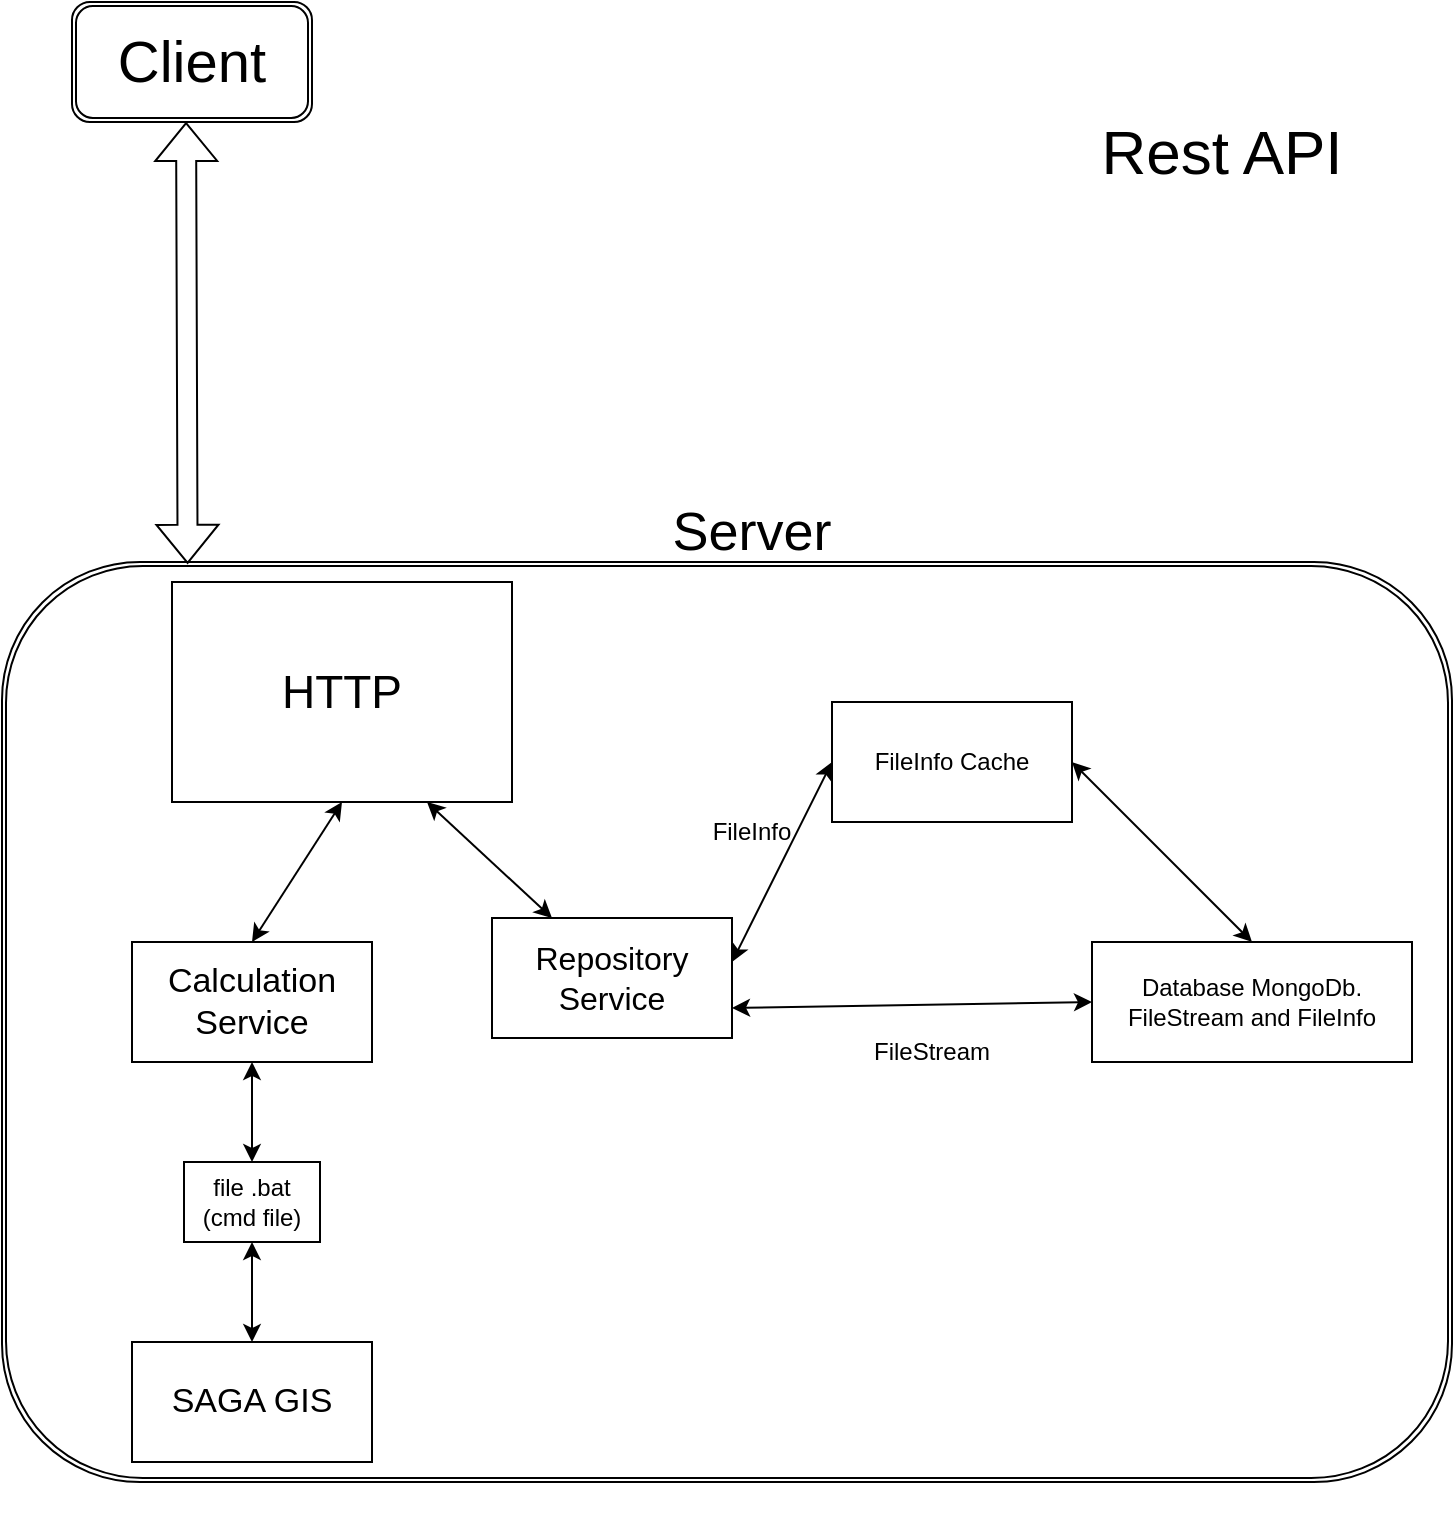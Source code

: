 <mxfile version="22.1.5" type="device">
  <diagram id="RSTl0ZOIpTDLpABqFShS" name="Страница — 1">
    <mxGraphModel dx="1434" dy="758" grid="1" gridSize="10" guides="1" tooltips="1" connect="1" arrows="1" fold="1" page="1" pageScale="1" pageWidth="827" pageHeight="1169" math="0" shadow="0">
      <root>
        <mxCell id="0" />
        <mxCell id="1" parent="0" />
        <mxCell id="gntEuh4Ts5PHArGjGe8d-1" value="&lt;font style=&quot;font-size: 31px;&quot;&gt;Rest API&lt;/font&gt;" style="text;html=1;strokeColor=none;fillColor=none;align=center;verticalAlign=middle;whiteSpace=wrap;rounded=0;" vertex="1" parent="1">
          <mxGeometry x="540" y="50" width="210" height="90" as="geometry" />
        </mxCell>
        <mxCell id="gntEuh4Ts5PHArGjGe8d-3" value="" style="shape=flexArrow;endArrow=classic;startArrow=classic;html=1;rounded=0;exitX=0.592;exitY=1;exitDx=0;exitDy=0;entryX=0.128;entryY=0.002;entryDx=0;entryDy=0;entryPerimeter=0;exitPerimeter=0;" edge="1" parent="1" target="gntEuh4Ts5PHArGjGe8d-30">
          <mxGeometry width="100" height="100" relative="1" as="geometry">
            <mxPoint x="127.04" y="80" as="sourcePoint" />
            <mxPoint x="124" y="299.06" as="targetPoint" />
          </mxGeometry>
        </mxCell>
        <mxCell id="gntEuh4Ts5PHArGjGe8d-5" value="&lt;font style=&quot;font-size: 23px;&quot;&gt;HTTP&lt;/font&gt;" style="rounded=0;whiteSpace=wrap;html=1;" vertex="1" parent="1">
          <mxGeometry x="120" y="310" width="170" height="110" as="geometry" />
        </mxCell>
        <mxCell id="gntEuh4Ts5PHArGjGe8d-6" value="&lt;font style=&quot;font-size: 16px;&quot;&gt;Repository Service&lt;/font&gt;" style="rounded=0;whiteSpace=wrap;html=1;" vertex="1" parent="1">
          <mxGeometry x="280" y="478" width="120" height="60" as="geometry" />
        </mxCell>
        <mxCell id="gntEuh4Ts5PHArGjGe8d-7" value="Database MongoDb.&lt;br&gt;FileStream and FileInfo" style="rounded=0;whiteSpace=wrap;html=1;" vertex="1" parent="1">
          <mxGeometry x="580" y="490" width="160" height="60" as="geometry" />
        </mxCell>
        <mxCell id="gntEuh4Ts5PHArGjGe8d-8" value="&lt;font style=&quot;font-size: 17px;&quot;&gt;Calculation Service&lt;/font&gt;" style="rounded=0;whiteSpace=wrap;html=1;" vertex="1" parent="1">
          <mxGeometry x="100" y="490" width="120" height="60" as="geometry" />
        </mxCell>
        <mxCell id="gntEuh4Ts5PHArGjGe8d-10" value="" style="endArrow=classic;startArrow=classic;html=1;rounded=0;exitX=0.75;exitY=1;exitDx=0;exitDy=0;entryX=0.25;entryY=0;entryDx=0;entryDy=0;" edge="1" parent="1" source="gntEuh4Ts5PHArGjGe8d-5" target="gntEuh4Ts5PHArGjGe8d-6">
          <mxGeometry width="50" height="50" relative="1" as="geometry">
            <mxPoint x="288" y="410" as="sourcePoint" />
            <mxPoint x="358" y="410" as="targetPoint" />
          </mxGeometry>
        </mxCell>
        <mxCell id="gntEuh4Ts5PHArGjGe8d-12" value="FileInfo Cache" style="rounded=0;whiteSpace=wrap;html=1;" vertex="1" parent="1">
          <mxGeometry x="450" y="370" width="120" height="60" as="geometry" />
        </mxCell>
        <mxCell id="gntEuh4Ts5PHArGjGe8d-13" value="" style="endArrow=classic;startArrow=classic;html=1;rounded=0;entryX=0;entryY=0.5;entryDx=0;entryDy=0;" edge="1" parent="1" target="gntEuh4Ts5PHArGjGe8d-12">
          <mxGeometry width="50" height="50" relative="1" as="geometry">
            <mxPoint x="400" y="500" as="sourcePoint" />
            <mxPoint x="610" y="520" as="targetPoint" />
          </mxGeometry>
        </mxCell>
        <mxCell id="gntEuh4Ts5PHArGjGe8d-15" value="" style="endArrow=classic;startArrow=classic;html=1;rounded=0;entryX=1;entryY=0.5;entryDx=0;entryDy=0;exitX=0.5;exitY=0;exitDx=0;exitDy=0;" edge="1" parent="1" source="gntEuh4Ts5PHArGjGe8d-7" target="gntEuh4Ts5PHArGjGe8d-12">
          <mxGeometry width="50" height="50" relative="1" as="geometry">
            <mxPoint x="500" y="710" as="sourcePoint" />
            <mxPoint x="550" y="660" as="targetPoint" />
          </mxGeometry>
        </mxCell>
        <mxCell id="gntEuh4Ts5PHArGjGe8d-16" value="" style="endArrow=classic;startArrow=classic;html=1;rounded=0;entryX=1;entryY=0.75;entryDx=0;entryDy=0;exitX=0;exitY=0.5;exitDx=0;exitDy=0;" edge="1" parent="1" source="gntEuh4Ts5PHArGjGe8d-7" target="gntEuh4Ts5PHArGjGe8d-6">
          <mxGeometry width="50" height="50" relative="1" as="geometry">
            <mxPoint x="360" y="640" as="sourcePoint" />
            <mxPoint x="410" y="590" as="targetPoint" />
          </mxGeometry>
        </mxCell>
        <mxCell id="gntEuh4Ts5PHArGjGe8d-17" value="" style="endArrow=classic;startArrow=classic;html=1;rounded=0;exitX=0.5;exitY=0;exitDx=0;exitDy=0;entryX=0.5;entryY=1;entryDx=0;entryDy=0;" edge="1" parent="1" source="gntEuh4Ts5PHArGjGe8d-8" target="gntEuh4Ts5PHArGjGe8d-5">
          <mxGeometry width="50" height="50" relative="1" as="geometry">
            <mxPoint x="70" y="470" as="sourcePoint" />
            <mxPoint x="120" y="420" as="targetPoint" />
          </mxGeometry>
        </mxCell>
        <mxCell id="gntEuh4Ts5PHArGjGe8d-18" value="FileStream" style="text;html=1;strokeColor=none;fillColor=none;align=center;verticalAlign=middle;whiteSpace=wrap;rounded=0;" vertex="1" parent="1">
          <mxGeometry x="470" y="530" width="60" height="30" as="geometry" />
        </mxCell>
        <mxCell id="gntEuh4Ts5PHArGjGe8d-19" value="FileInfo" style="text;html=1;strokeColor=none;fillColor=none;align=center;verticalAlign=middle;whiteSpace=wrap;rounded=0;" vertex="1" parent="1">
          <mxGeometry x="380" y="420" width="60" height="30" as="geometry" />
        </mxCell>
        <mxCell id="gntEuh4Ts5PHArGjGe8d-22" value="&lt;font style=&quot;font-size: 27px;&quot;&gt;Server&lt;/font&gt;" style="text;html=1;strokeColor=none;fillColor=none;align=center;verticalAlign=middle;whiteSpace=wrap;rounded=0;" vertex="1" parent="1">
          <mxGeometry x="320" y="260" width="180" height="50" as="geometry" />
        </mxCell>
        <mxCell id="gntEuh4Ts5PHArGjGe8d-23" value="&lt;font style=&quot;font-size: 17px;&quot;&gt;SAGA GIS&lt;/font&gt;" style="rounded=0;whiteSpace=wrap;html=1;" vertex="1" parent="1">
          <mxGeometry x="100" y="690" width="120" height="60" as="geometry" />
        </mxCell>
        <mxCell id="gntEuh4Ts5PHArGjGe8d-24" value="file .bat (cmd file)" style="rounded=0;whiteSpace=wrap;html=1;" vertex="1" parent="1">
          <mxGeometry x="126" y="600" width="68" height="40" as="geometry" />
        </mxCell>
        <mxCell id="gntEuh4Ts5PHArGjGe8d-25" value="" style="endArrow=classic;startArrow=classic;html=1;rounded=0;exitX=0.5;exitY=0;exitDx=0;exitDy=0;" edge="1" parent="1" source="gntEuh4Ts5PHArGjGe8d-24">
          <mxGeometry width="50" height="50" relative="1" as="geometry">
            <mxPoint x="290" y="630" as="sourcePoint" />
            <mxPoint x="160" y="550" as="targetPoint" />
          </mxGeometry>
        </mxCell>
        <mxCell id="gntEuh4Ts5PHArGjGe8d-26" value="" style="endArrow=classic;startArrow=classic;html=1;rounded=0;entryX=0.5;entryY=1;entryDx=0;entryDy=0;exitX=0.5;exitY=0;exitDx=0;exitDy=0;" edge="1" parent="1" source="gntEuh4Ts5PHArGjGe8d-23" target="gntEuh4Ts5PHArGjGe8d-24">
          <mxGeometry width="50" height="50" relative="1" as="geometry">
            <mxPoint x="150" y="740" as="sourcePoint" />
            <mxPoint x="200" y="690" as="targetPoint" />
          </mxGeometry>
        </mxCell>
        <mxCell id="gntEuh4Ts5PHArGjGe8d-27" style="edgeStyle=orthogonalEdgeStyle;rounded=0;orthogonalLoop=1;jettySize=auto;html=1;exitX=0.5;exitY=1;exitDx=0;exitDy=0;" edge="1" parent="1">
          <mxGeometry relative="1" as="geometry">
            <mxPoint x="410" y="770" as="sourcePoint" />
            <mxPoint x="410" y="770" as="targetPoint" />
          </mxGeometry>
        </mxCell>
        <mxCell id="gntEuh4Ts5PHArGjGe8d-30" value="" style="shape=ext;double=1;rounded=1;whiteSpace=wrap;html=1;fillColor=none;" vertex="1" parent="1">
          <mxGeometry x="35" y="300" width="725" height="460" as="geometry" />
        </mxCell>
        <mxCell id="gntEuh4Ts5PHArGjGe8d-31" value="&lt;font style=&quot;font-size: 29px;&quot;&gt;Client&lt;/font&gt;" style="shape=ext;double=1;rounded=1;whiteSpace=wrap;html=1;" vertex="1" parent="1">
          <mxGeometry x="70" y="20" width="120" height="60" as="geometry" />
        </mxCell>
      </root>
    </mxGraphModel>
  </diagram>
</mxfile>

